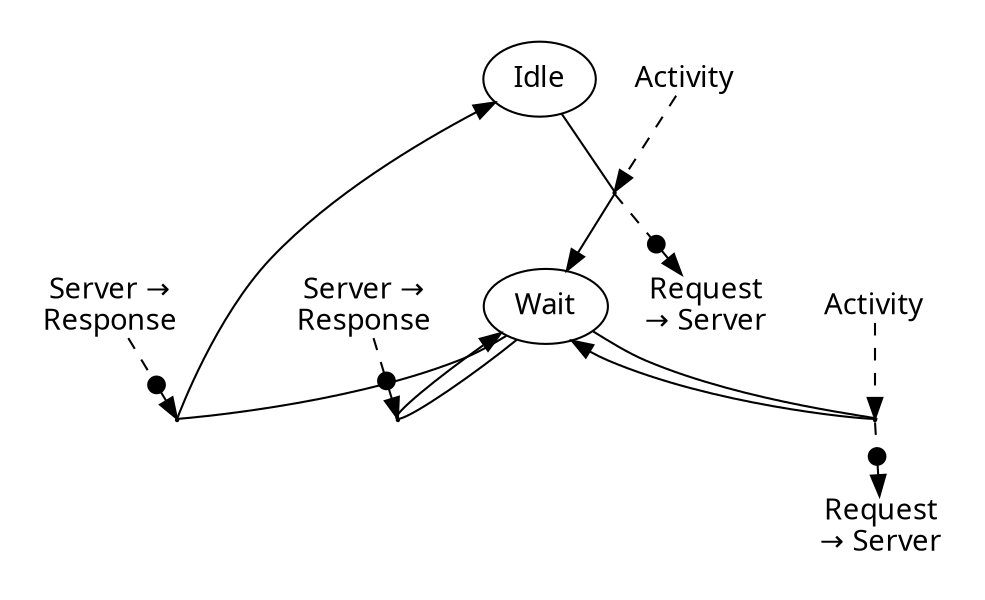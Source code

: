 digraph {
color=white;
graph [ fontname="sans-serif" ];
node [ fontname="sans-serif" ];
edge [ fontname="sans-serif" ];
A_0_false [ label="Idle", shape=ellipse ];
A_1_false [ label="Wait", shape=ellipse ];
subgraph cluster_0 {
T_0_18446744073709551615 [ shape=point, height=0.015, width=0.015 ];
A_0_false -> T_0_18446744073709551615 [ arrowhead=none, direction=forward ];
T_0_18446744073709551615 -> A_1_false;
D_0_18446744073709551615_255 [ label="Activity", shape=plain ];
D_0_18446744073709551615_255 -> T_0_18446744073709551615 [ arrowhead=normal, direction=forward, style=dashed ];
S_0_18446744073709551615_0 [ label="Request\n&#8594; Server", shape=plain ];
T_0_18446744073709551615 -> S_0_18446744073709551615_0 [ arrowhead=normalnonedot, direction=forward, style=dashed ];
}
subgraph cluster_1 {
T_1_18446744073709551615 [ shape=point, height=0.015, width=0.015 ];
A_1_false -> T_1_18446744073709551615 [ arrowhead=none, direction=forward ];
T_1_18446744073709551615 -> A_0_false;
D_1_18446744073709551615_1 [ label="Server &#8594;\nResponse", shape=plain ];
D_1_18446744073709551615_1 -> T_1_18446744073709551615 [ arrowhead=normalnonedot, direction=forward, style=dashed ];
}
subgraph cluster_2 {
T_2_18446744073709551615 [ shape=point, height=0.015, width=0.015 ];
A_1_false -> T_2_18446744073709551615 [ arrowhead=none, direction=forward ];
T_2_18446744073709551615 -> A_1_false;
D_2_18446744073709551615_1 [ label="Server &#8594;\nResponse", shape=plain ];
D_2_18446744073709551615_1 -> T_2_18446744073709551615 [ arrowhead=normalnonedot, direction=forward, style=dashed ];
}
subgraph cluster_3 {
T_3_18446744073709551615 [ shape=point, height=0.015, width=0.015 ];
A_1_false -> T_3_18446744073709551615 [ arrowhead=none, direction=forward ];
T_3_18446744073709551615 -> A_1_false;
D_3_18446744073709551615_255 [ label="Activity", shape=plain ];
D_3_18446744073709551615_255 -> T_3_18446744073709551615 [ arrowhead=normal, direction=forward, style=dashed ];
S_3_18446744073709551615_0 [ label="Request\n&#8594; Server", shape=plain ];
T_3_18446744073709551615 -> S_3_18446744073709551615_0 [ arrowhead=normalnonedot, direction=forward, style=dashed ];
}
}
